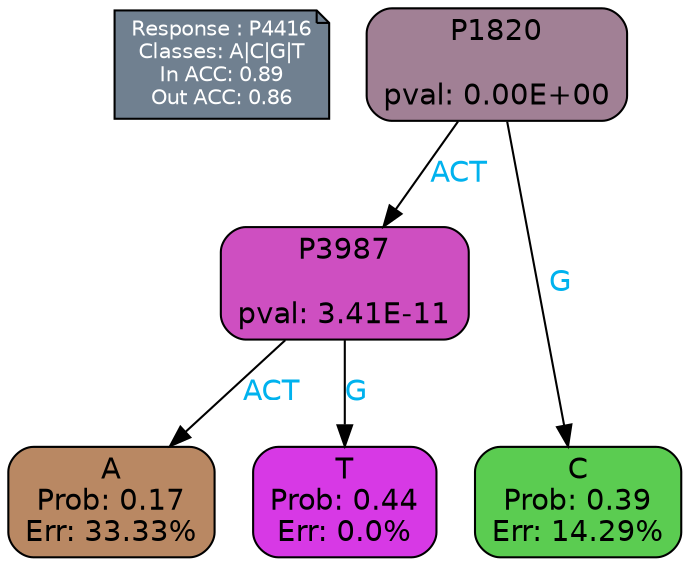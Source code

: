 digraph Tree {
node [shape=box, style="filled, rounded", color="black", fontname=helvetica] ;
graph [ranksep=equally, splines=polylines, bgcolor=transparent, dpi=600] ;
edge [fontname=helvetica] ;
LEGEND [label="Response : P4416
Classes: A|C|G|T
In ACC: 0.89
Out ACC: 0.86
",shape=note,align=left,style=filled,fillcolor="slategray",fontcolor="white",fontsize=10];1 [label="P1820

pval: 0.00E+00", fillcolor="#a18095"] ;
2 [label="P3987

pval: 3.41E-11", fillcolor="#ce4fc1"] ;
3 [label="A
Prob: 0.17
Err: 33.33%", fillcolor="#b98863"] ;
4 [label="T
Prob: 0.44
Err: 0.0%", fillcolor="#d739e5"] ;
5 [label="C
Prob: 0.39
Err: 14.29%", fillcolor="#5bcc51"] ;
1 -> 2 [label="ACT",fontcolor=deepskyblue2] ;
1 -> 5 [label="G",fontcolor=deepskyblue2] ;
2 -> 3 [label="ACT",fontcolor=deepskyblue2] ;
2 -> 4 [label="G",fontcolor=deepskyblue2] ;
{rank = same; 3;4;5;}{rank = same; LEGEND;1;}}